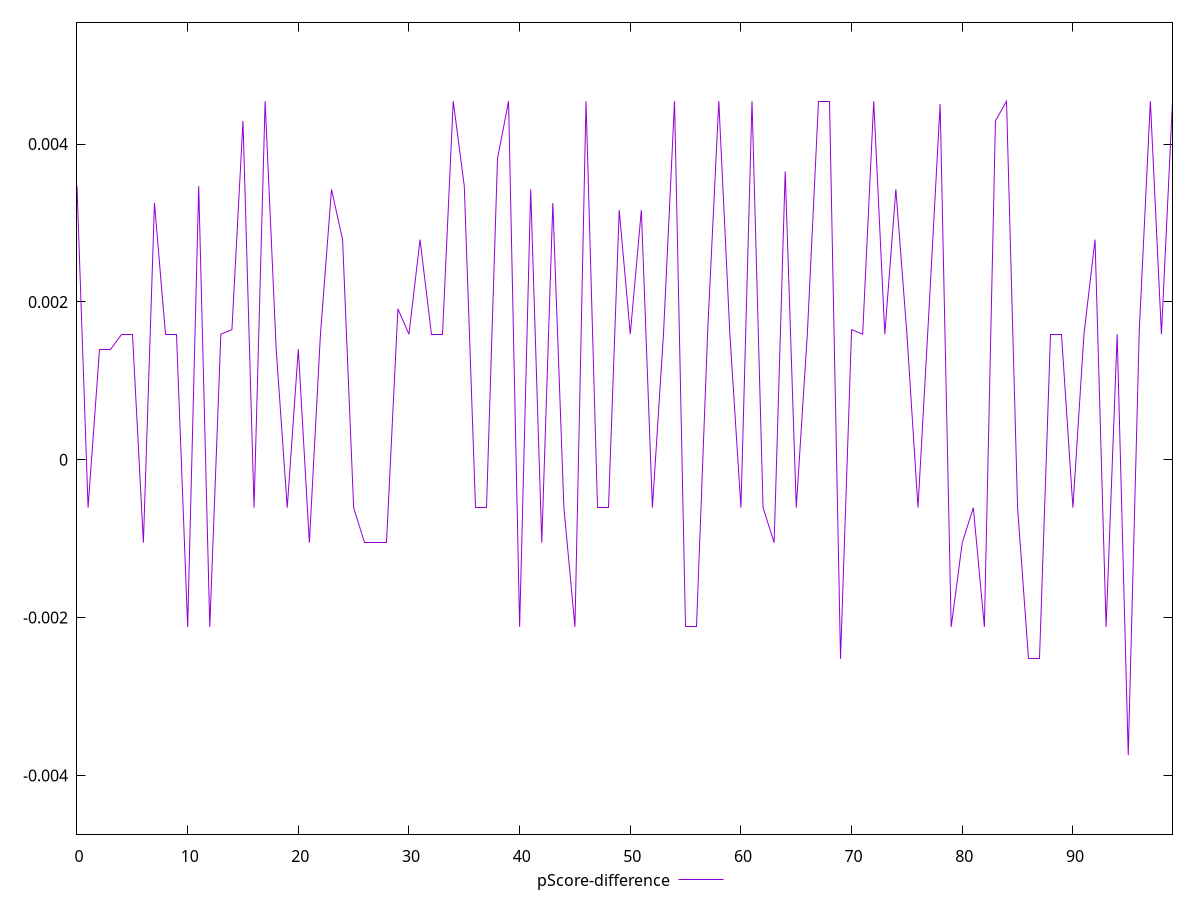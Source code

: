reset

$pScoreDifference <<EOF
0 0.0034664804673494864
1 -0.0006073573260138958
2 0.0014010387843929224
3 0.0014010387843929224
4 0.0015906045438749128
5 0.0015906045438749128
6 -0.0010508949367725555
7 0.0032521211570840647
8 0.0015906045438749128
9 0.0015906045438749128
10 -0.0021185731800882728
11 0.0034664804673494864
12 -0.0021185731800882728
13 0.0015906045438749128
14 0.0016483839134357088
15 0.004292082793927232
16 -0.0006073573260138958
17 0.004542675850018968
18 0.0014010387843929224
19 -0.0006073573260138958
20 0.0014010387843929224
21 -0.0010508949367725555
22 0.0015906045438749128
23 0.0034250563607062245
24 0.002788771047105454
25 -0.0006073573260138958
26 -0.0010508949367725555
27 -0.0010508949367725555
28 -0.0010508949367725555
29 0.0019109261066400825
30 0.0015906045438749128
31 0.002788771047105454
32 0.0015906045438749128
33 0.0015906045438749128
34 0.004542675850018968
35 0.0034664804673494864
36 -0.0006073573260138958
37 -0.0006073573260138958
38 0.0038146230159525896
39 0.004542675850018968
40 -0.0021185731800882728
41 0.0034250563607062245
42 -0.0010508949367725555
43 0.0032521211570840647
44 -0.0006073573260138958
45 -0.0021185731800882728
46 0.004542675850018968
47 -0.0006073573260138958
48 -0.0006073573260138958
49 0.0031641676942290205
50 0.0015906045438749128
51 0.0031641676942290205
52 -0.0006073573260138958
53 0.0015906045438749128
54 0.004542675850018968
55 -0.0021185731800882728
56 -0.0021185731800882728
57 0.0016483839134357088
58 0.004542675850018968
59 0.0015906045438749128
60 -0.0006073573260138958
61 0.004542675850018968
62 -0.0006073573260138958
63 -0.0010508949367725555
64 0.0036524716455696993
65 -0.0006073573260138958
66 0.0015906045438749128
67 0.004542675850018968
68 0.004542675850018968
69 -0.0025228769097088537
70 0.0016483839134357088
71 0.0015906045438749128
72 0.004542675850018968
73 0.0015906045438749128
74 0.0034250563607062245
75 0.0015906045438749128
76 -0.0006073573260138958
77 0.0019109261066400825
78 0.0045077330319387605
79 -0.0021185731800882728
80 -0.0010508949367725555
81 -0.0006073573260138958
82 -0.0021185731800882728
83 0.004292082793927232
84 0.004542675850018968
85 -0.0006073573260138958
86 -0.0025228769097088537
87 -0.0025228769097088537
88 0.0015906045438749128
89 0.0015906045438749128
90 -0.0006073573260138958
91 0.0015906045438749128
92 0.002788771047105454
93 -0.0021185731800882728
94 0.0015906045438749128
95 -0.0037440818712487223
96 0.0016483839134357088
97 0.004542675850018968
98 0.0015906045438749128
99 0.004542675850018968
EOF

set key outside below
set xrange [0:99]
set yrange [-0.004744081871248722:0.005542675850018968]
set trange [-0.004744081871248722:0.005542675850018968]
set terminal svg size 640, 500 enhanced background rgb 'white'
set output "report_00019_2021-02-10T18-14-37.922Z//cumulative-layout-shift/samples/pages+cached+noadtech/pScore-difference/values.svg"

plot $pScoreDifference title "pScore-difference" with line

reset

